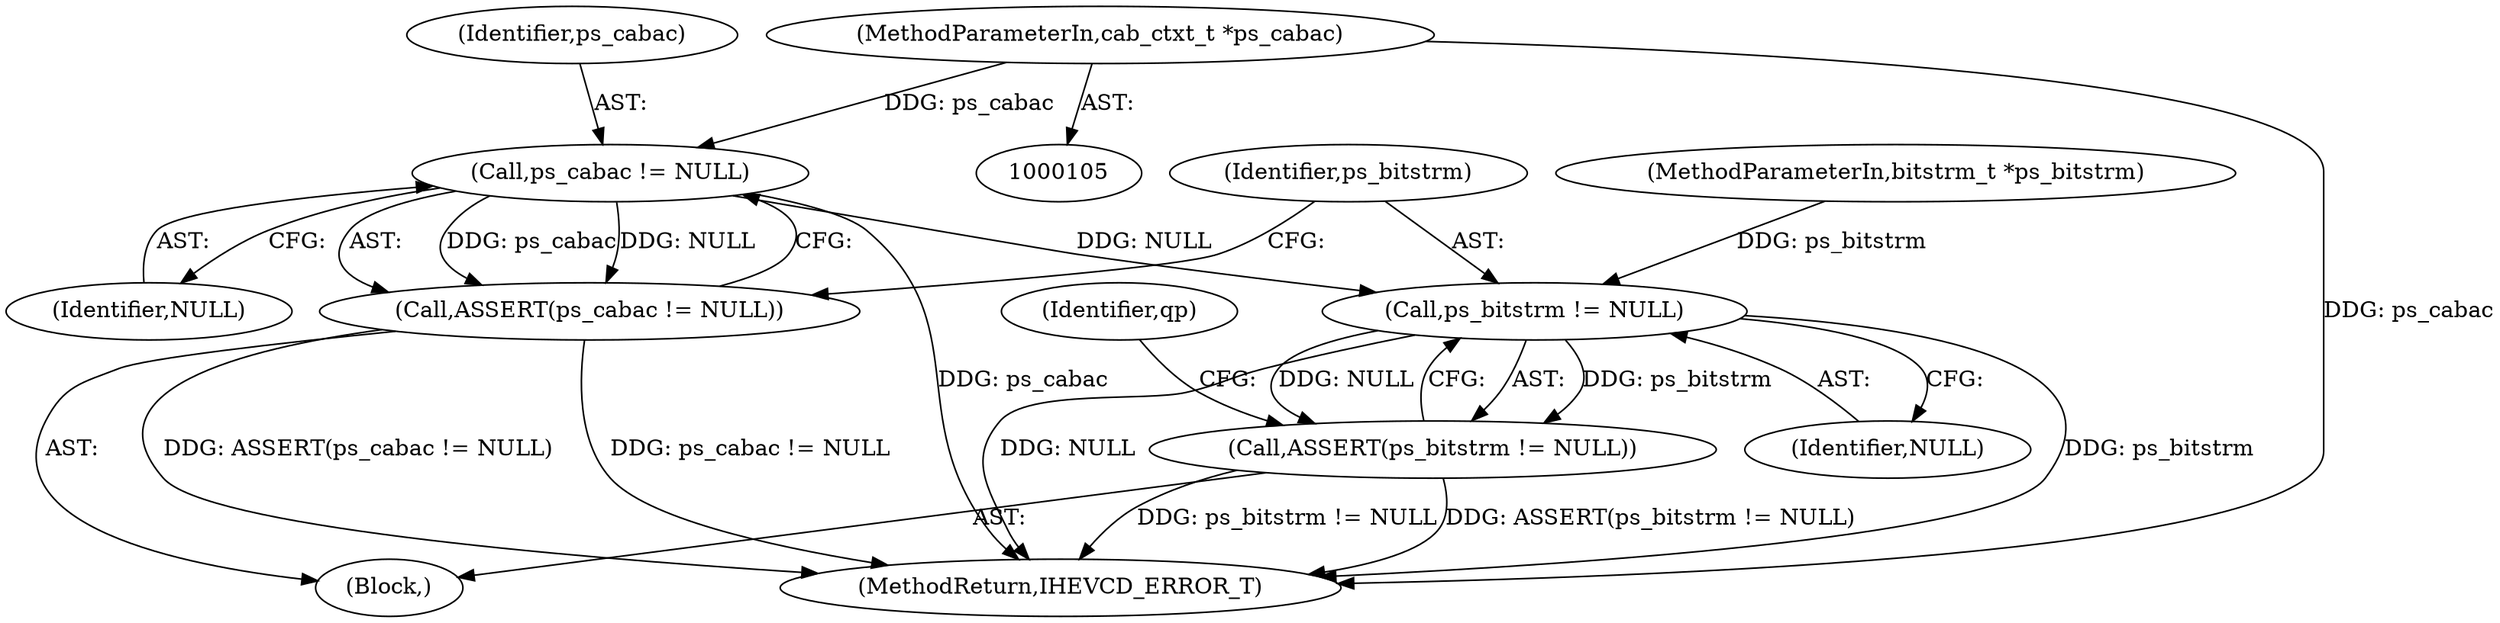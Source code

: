 digraph "0_Android_bcfc7124f6ef9f1ec128fb2e90de774a5b33d199@pointer" {
"1000106" [label="(MethodParameterIn,cab_ctxt_t *ps_cabac)"];
"1000113" [label="(Call,ps_cabac != NULL)"];
"1000112" [label="(Call,ASSERT(ps_cabac != NULL))"];
"1000117" [label="(Call,ps_bitstrm != NULL)"];
"1000116" [label="(Call,ASSERT(ps_bitstrm != NULL))"];
"1000114" [label="(Identifier,ps_cabac)"];
"1000112" [label="(Call,ASSERT(ps_cabac != NULL))"];
"1000117" [label="(Call,ps_bitstrm != NULL)"];
"1000199" [label="(MethodReturn,IHEVCD_ERROR_T)"];
"1000116" [label="(Call,ASSERT(ps_bitstrm != NULL))"];
"1000107" [label="(MethodParameterIn,bitstrm_t *ps_bitstrm)"];
"1000119" [label="(Identifier,NULL)"];
"1000106" [label="(MethodParameterIn,cab_ctxt_t *ps_cabac)"];
"1000113" [label="(Call,ps_cabac != NULL)"];
"1000115" [label="(Identifier,NULL)"];
"1000111" [label="(Block,)"];
"1000123" [label="(Identifier,qp)"];
"1000118" [label="(Identifier,ps_bitstrm)"];
"1000106" -> "1000105"  [label="AST: "];
"1000106" -> "1000199"  [label="DDG: ps_cabac"];
"1000106" -> "1000113"  [label="DDG: ps_cabac"];
"1000113" -> "1000112"  [label="AST: "];
"1000113" -> "1000115"  [label="CFG: "];
"1000114" -> "1000113"  [label="AST: "];
"1000115" -> "1000113"  [label="AST: "];
"1000112" -> "1000113"  [label="CFG: "];
"1000113" -> "1000199"  [label="DDG: ps_cabac"];
"1000113" -> "1000112"  [label="DDG: ps_cabac"];
"1000113" -> "1000112"  [label="DDG: NULL"];
"1000113" -> "1000117"  [label="DDG: NULL"];
"1000112" -> "1000111"  [label="AST: "];
"1000118" -> "1000112"  [label="CFG: "];
"1000112" -> "1000199"  [label="DDG: ASSERT(ps_cabac != NULL)"];
"1000112" -> "1000199"  [label="DDG: ps_cabac != NULL"];
"1000117" -> "1000116"  [label="AST: "];
"1000117" -> "1000119"  [label="CFG: "];
"1000118" -> "1000117"  [label="AST: "];
"1000119" -> "1000117"  [label="AST: "];
"1000116" -> "1000117"  [label="CFG: "];
"1000117" -> "1000199"  [label="DDG: ps_bitstrm"];
"1000117" -> "1000199"  [label="DDG: NULL"];
"1000117" -> "1000116"  [label="DDG: ps_bitstrm"];
"1000117" -> "1000116"  [label="DDG: NULL"];
"1000107" -> "1000117"  [label="DDG: ps_bitstrm"];
"1000116" -> "1000111"  [label="AST: "];
"1000123" -> "1000116"  [label="CFG: "];
"1000116" -> "1000199"  [label="DDG: ps_bitstrm != NULL"];
"1000116" -> "1000199"  [label="DDG: ASSERT(ps_bitstrm != NULL)"];
}

